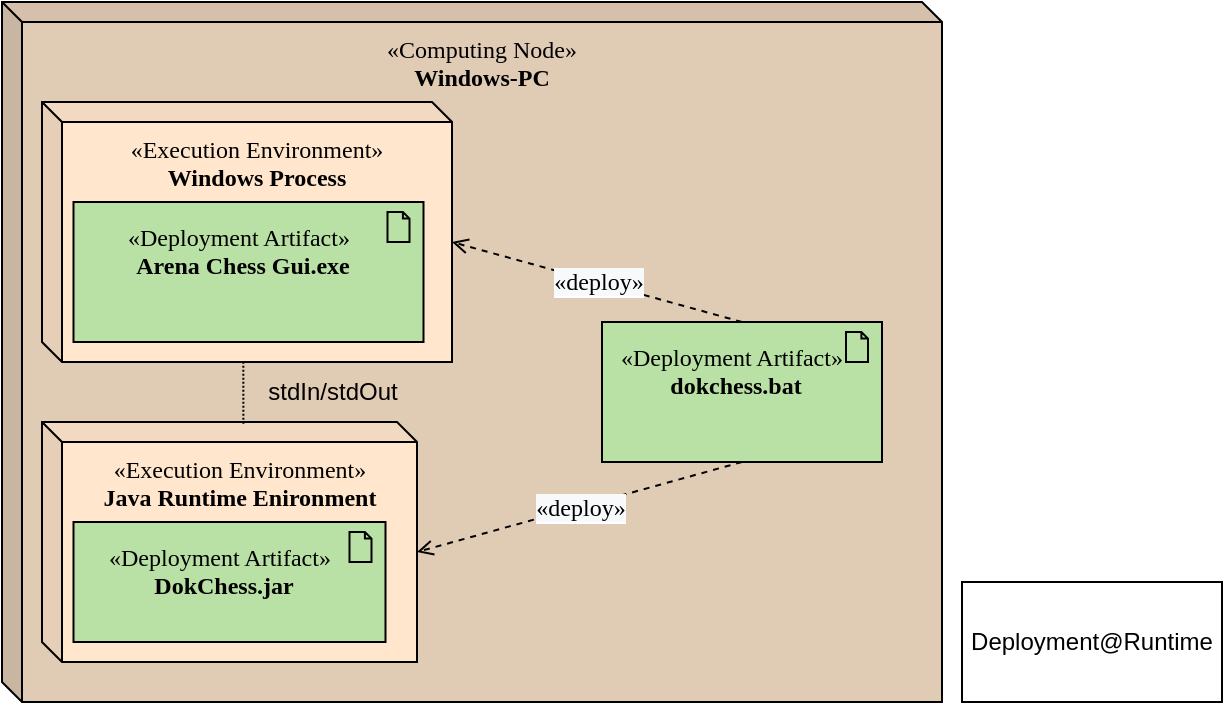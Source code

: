 <mxfile>
    <diagram id="AQJQwIHJDDzufebKtQN-" name="Page-1">
        <mxGraphModel dx="1049" dy="614" grid="1" gridSize="10" guides="1" tooltips="1" connect="1" arrows="1" fold="1" page="1" pageScale="1" pageWidth="827" pageHeight="1169" math="0" shadow="0">
            <root>
                <mxCell id="0"/>
                <mxCell id="1" parent="0"/>
                <mxCell id="2" value="&lt;font&gt;&lt;span class=&quot;char&quot;&gt;&lt;span class=&quot;vchar&quot; id=&quot;char-node&quot;&gt;«Computing Node&lt;/span&gt;&lt;/span&gt;&lt;span class=&quot;char&quot;&gt;&lt;span class=&quot;vchar&quot; id=&quot;char-node&quot;&gt;»&lt;br&gt;&lt;div&gt;&lt;b&gt;Windows-PC&lt;/b&gt;&lt;/div&gt;&lt;/span&gt;&lt;/span&gt;&lt;/font&gt;" style="shape=cube;whiteSpace=wrap;html=1;boundedLbl=1;backgroundOutline=1;darkOpacity=0.05;darkOpacity2=0.1;size=10;align=center;verticalAlign=top;fillColor=#E0CBB4;fontFamily=Verdana;" parent="1" vertex="1">
                    <mxGeometry x="250" y="50" width="470" height="350" as="geometry"/>
                </mxCell>
                <mxCell id="3" value="&lt;font&gt;&lt;span class=&quot;char&quot;&gt;&lt;span class=&quot;vchar&quot; id=&quot;char-node&quot;&gt;«Execution Environment&lt;/span&gt;&lt;/span&gt;&lt;span class=&quot;char&quot;&gt;&lt;span class=&quot;vchar&quot; id=&quot;char-node&quot;&gt;»&lt;br&gt;&lt;div&gt;&lt;b&gt;Java Runtime Enironment&lt;/b&gt;&lt;/div&gt;&lt;/span&gt;&lt;/span&gt;&lt;/font&gt;" style="shape=cube;whiteSpace=wrap;html=1;boundedLbl=1;backgroundOutline=1;darkOpacity=0.05;darkOpacity2=0.1;size=10;align=center;verticalAlign=top;fillColor=#ffe6cc;fontFamily=Verdana;" parent="1" vertex="1">
                    <mxGeometry x="270" y="260" width="187.5" height="120" as="geometry"/>
                </mxCell>
                <mxCell id="4" value="&lt;p style=&quot;margin: 4px 0px 0px;&quot;&gt;&lt;font&gt;&lt;span class=&quot;char&quot;&gt;&lt;span class=&quot;vchar&quot; id=&quot;char-node&quot;&gt;«Deployment Artifact&lt;/span&gt;&lt;/span&gt;&lt;span class=&quot;char&quot;&gt;&lt;span class=&quot;vchar&quot; id=&quot;char-node&quot;&gt;»&lt;br&gt;&lt;/span&gt;&lt;/span&gt;&lt;/font&gt;&lt;/p&gt;&lt;p style=&quot;margin: 0px 0px 0px 4px&quot;&gt;&lt;b&gt;DokChess.jar&lt;/b&gt;&lt;/p&gt;" style="html=1;outlineConnect=0;whiteSpace=wrap;shape=mxgraph.archimate.application;appType=artifact;fontFamily=Verdana;fontSize=12;align=center;verticalAlign=top;spacingRight=10;fillColor=#B9E0A5;" parent="1" vertex="1">
                    <mxGeometry x="285.75" y="310" width="156" height="60" as="geometry"/>
                </mxCell>
                <mxCell id="5" value="&lt;p style=&quot;margin: 4px 0px 0px;&quot;&gt;&lt;font&gt;&lt;span class=&quot;char&quot;&gt;&lt;span class=&quot;vchar&quot; id=&quot;char-node&quot;&gt;«Deployment Artifact&lt;/span&gt;&lt;/span&gt;&lt;span class=&quot;char&quot;&gt;&lt;span class=&quot;vchar&quot; id=&quot;char-node&quot;&gt;»&lt;br&gt;&lt;/span&gt;&lt;/span&gt;&lt;/font&gt;&lt;/p&gt;&lt;p style=&quot;margin: 0px 0px 0px 4px&quot;&gt;&lt;b&gt;dokchess.bat&lt;/b&gt;&lt;/p&gt;" style="html=1;outlineConnect=0;whiteSpace=wrap;shape=mxgraph.archimate.application;appType=artifact;fontFamily=Verdana;fontSize=12;align=center;verticalAlign=top;spacingRight=10;fillColor=#B9E0A5;" parent="1" vertex="1">
                    <mxGeometry x="550" y="210" width="140" height="70" as="geometry"/>
                </mxCell>
                <mxCell id="17" value="" style="edgeStyle=none;html=1;" parent="1" source="8" target="6" edge="1">
                    <mxGeometry relative="1" as="geometry"/>
                </mxCell>
                <mxCell id="8" value="stdIn/stdOut" style="text;html=1;align=center;verticalAlign=middle;resizable=0;points=[];autosize=1;strokeColor=none;fillColor=none;" parent="1" vertex="1">
                    <mxGeometry x="370" y="230" width="90" height="30" as="geometry"/>
                </mxCell>
                <mxCell id="11" value="" style="endArrow=open;html=1;fillColor=#000000;fontFamily=Verdana;fontSize=12;endFill=0;dashed=1;exitX=0.5;exitY=0;exitDx=0;exitDy=0;exitPerimeter=0;entryX=0;entryY=0;entryDx=205;entryDy=70;entryPerimeter=0;" parent="1" source="5" target="16" edge="1">
                    <mxGeometry relative="1" as="geometry">
                        <mxPoint x="510" y="170" as="sourcePoint"/>
                        <mxPoint x="480" y="170" as="targetPoint"/>
                    </mxGeometry>
                </mxCell>
                <mxCell id="12" value="&lt;span style=&quot;font-size: 12px; background-color: rgb(248, 249, 250);&quot;&gt;«deploy»&lt;/span&gt;" style="edgeLabel;resizable=0;html=1;align=center;verticalAlign=middle;fontFamily=Verdana;" parent="11" connectable="0" vertex="1">
                    <mxGeometry relative="1" as="geometry"/>
                </mxCell>
                <mxCell id="13" value="" style="endArrow=open;html=1;fillColor=#000000;fontFamily=Verdana;fontSize=12;endFill=0;dashed=1;entryX=0;entryY=0;entryDx=187.5;entryDy=65;entryPerimeter=0;exitX=0.5;exitY=1;exitDx=0;exitDy=0;exitPerimeter=0;" parent="1" source="5" target="3" edge="1">
                    <mxGeometry relative="1" as="geometry">
                        <mxPoint x="560" y="210" as="sourcePoint"/>
                        <mxPoint x="495" y="185" as="targetPoint"/>
                    </mxGeometry>
                </mxCell>
                <mxCell id="14" value="&lt;span style=&quot;font-size: 12px; background-color: rgb(248, 249, 250);&quot;&gt;«deploy»&lt;/span&gt;" style="edgeLabel;resizable=0;html=1;align=center;verticalAlign=middle;fontFamily=Verdana;" parent="13" connectable="0" vertex="1">
                    <mxGeometry relative="1" as="geometry"/>
                </mxCell>
                <mxCell id="15" value="Deployment@Runtime" style="rounded=0;whiteSpace=wrap;html=1;" parent="1" vertex="1">
                    <mxGeometry x="730" y="340" width="130" height="60" as="geometry"/>
                </mxCell>
                <mxCell id="16" value="&lt;font&gt;&lt;span class=&quot;char&quot;&gt;&lt;span class=&quot;vchar&quot; id=&quot;char-node&quot;&gt;«Execution Environment&lt;/span&gt;&lt;/span&gt;&lt;span class=&quot;char&quot;&gt;&lt;span class=&quot;vchar&quot; id=&quot;char-node&quot;&gt;»&lt;br&gt;&lt;div&gt;&lt;b&gt;Windows Process&lt;/b&gt;&lt;/div&gt;&lt;/span&gt;&lt;/span&gt;&lt;/font&gt;" style="shape=cube;whiteSpace=wrap;html=1;boundedLbl=1;backgroundOutline=1;darkOpacity=0.05;darkOpacity2=0.1;size=10;align=center;verticalAlign=top;fillColor=#ffe6cc;fontFamily=Verdana;" parent="1" vertex="1">
                    <mxGeometry x="270" y="100" width="205" height="130" as="geometry"/>
                </mxCell>
                <mxCell id="6" value="&lt;p style=&quot;margin: 4px 0px 0px;&quot;&gt;&lt;font&gt;&lt;span class=&quot;char&quot;&gt;&lt;span class=&quot;vchar&quot; id=&quot;char-node&quot;&gt;«Deployment Artifact&lt;/span&gt;&lt;/span&gt;&lt;span class=&quot;char&quot;&gt;&lt;span class=&quot;vchar&quot; id=&quot;char-node&quot;&gt;»&lt;br&gt;&lt;/span&gt;&lt;/span&gt;&lt;/font&gt;&lt;/p&gt;&lt;p style=&quot;margin: 0px 0px 0px 4px&quot;&gt;&lt;b&gt;Arena Chess Gui.exe&lt;/b&gt;&lt;/p&gt;" style="html=1;outlineConnect=0;whiteSpace=wrap;shape=mxgraph.archimate.application;appType=artifact;fontFamily=Verdana;fontSize=12;align=center;verticalAlign=top;spacingRight=10;fillColor=#B9E0A5;" parent="1" vertex="1">
                    <mxGeometry x="285.75" y="150" width="175" height="70" as="geometry"/>
                </mxCell>
                <mxCell id="18" value="" style="endArrow=none;html=1;fillColor=#000000;fontFamily=Verdana;fontSize=12;endFill=0;dashed=1;dashPattern=1 1;entryX=0.491;entryY=1;entryDx=0;entryDy=0;entryPerimeter=0;exitX=0.537;exitY=0.007;exitDx=0;exitDy=0;exitPerimeter=0;" parent="1" source="3" target="16" edge="1">
                    <mxGeometry relative="1" as="geometry">
                        <mxPoint x="480" y="320" as="sourcePoint"/>
                        <mxPoint x="580" y="320" as="targetPoint"/>
                    </mxGeometry>
                </mxCell>
            </root>
        </mxGraphModel>
    </diagram>
</mxfile>